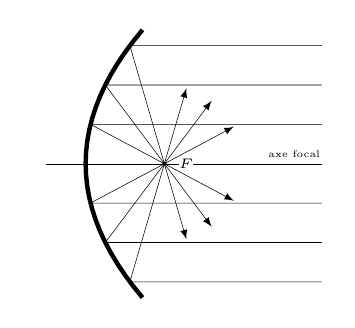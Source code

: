% layers (definition)
\pgfdeclarelayer{foreground}
\pgfsetlayers{main,foreground}
% points (definition)
\tikzset{
  every point/.style = {circle, inner sep={.75\pgflinewidth}, outer sep={-.7\pgflinewidth}, draw, fill=white, opacity=1, solid},
  point/.style={insert path={node[every point, #1]{}}},
  point/.default={},
  colored point/.style = {point={fill=#1}},
}
% picture
\begin{tikzpicture}[font=\tiny]
  \begin{pgfonlayer}{foreground}
    \path (1,0) coordinate (F) node[point, right=.5em, fill=white, inner sep=0] {$F$};
  \end{pgfonlayer}

  \draw[ultra thin] (-.5,0) -- +(3.5,0) node[above, scale=.7, pos=.9]{axe focal};
  \draw[ultra thick, domain=-1.7:1.7] plot (.25*\x*\x, \x);
  \foreach \x/\y in {0.562/1.5, 0.25/1.0, 0.062/0.5, 0.062/-0.5, 0.25/-1.0, 0.562/-1.5} {
      \draw[very thin, shorten >=-1cm, -latex]  (3,\y) -- (\x,\y) -- (F);
    }

\end{tikzpicture}
